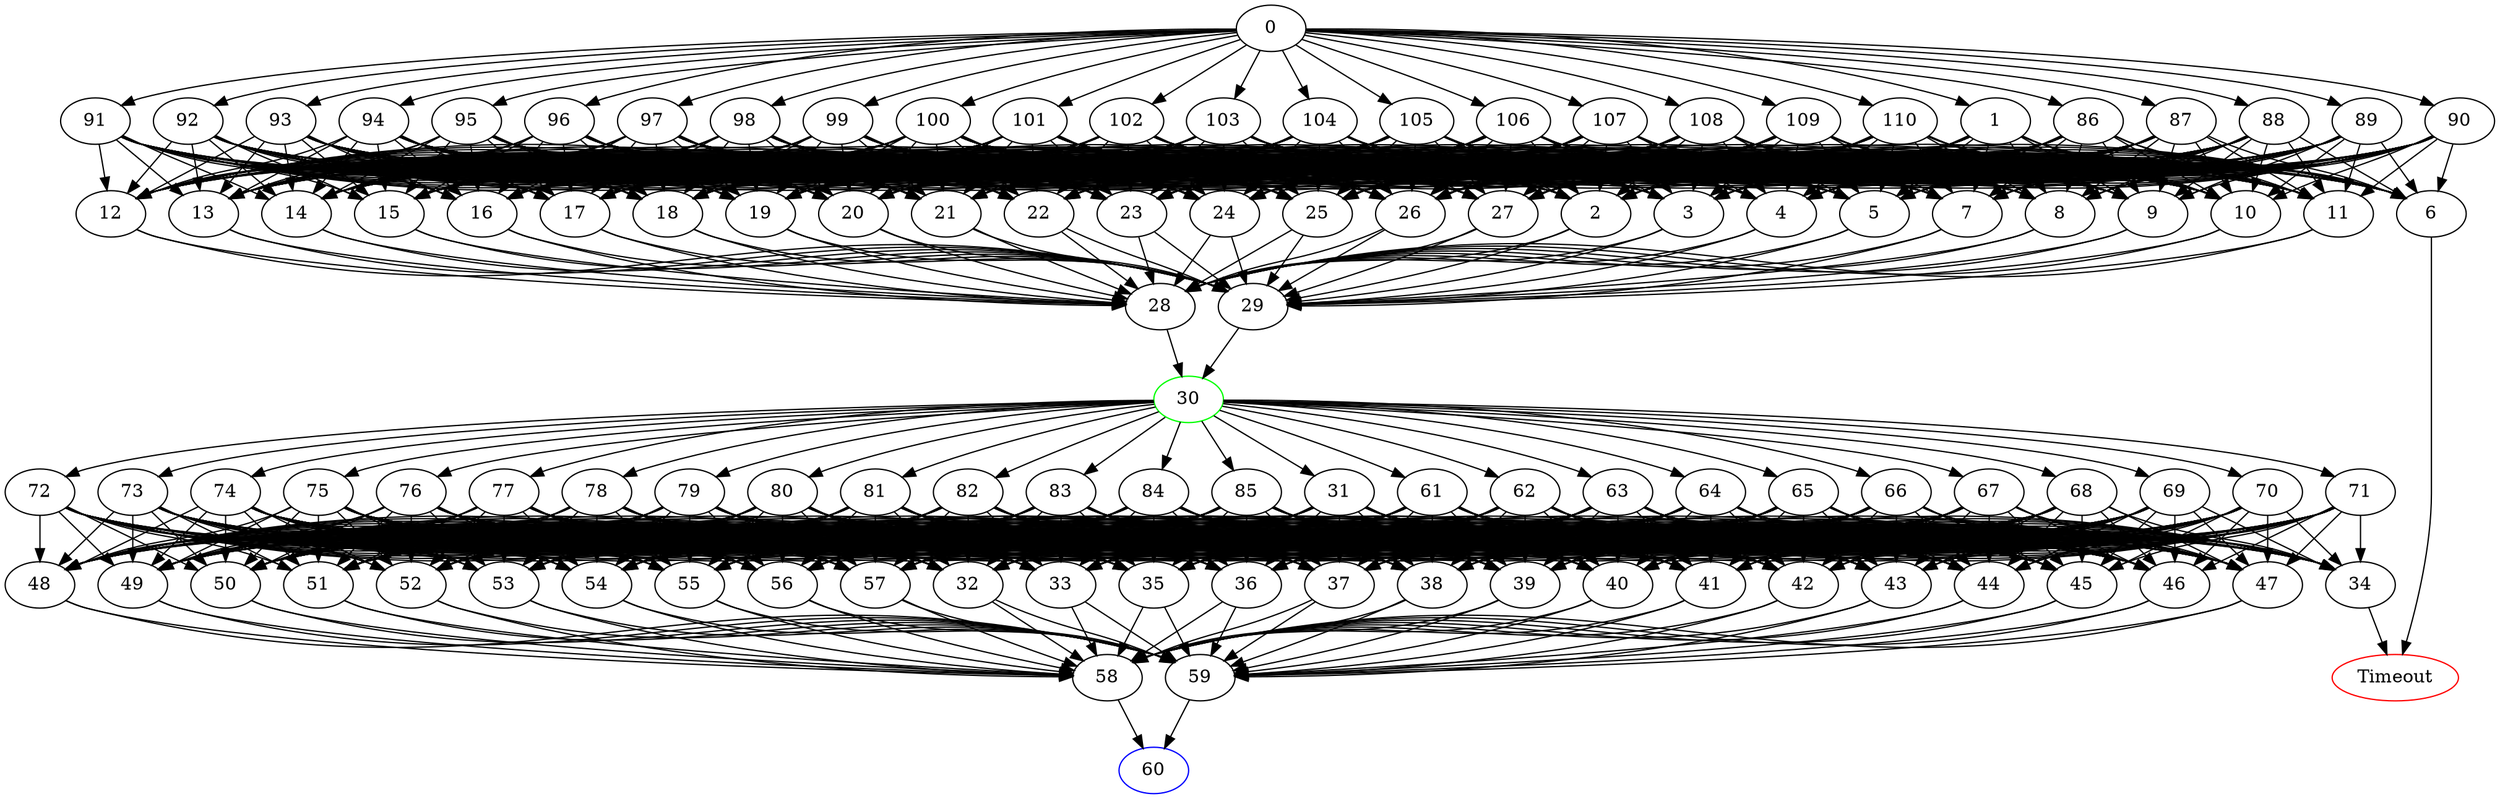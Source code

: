 digraph G {
	0 -> 1;
	0 -> 86;
	0 -> 87;
	0 -> 88;
	0 -> 89;
	0 -> 90;
	0 -> 91;
	0 -> 92;
	0 -> 93;
	0 -> 94;
	0 -> 95;
	0 -> 96;
	0 -> 97;
	0 -> 98;
	0 -> 99;
	0 -> 100;
	0 -> 101;
	0 -> 102;
	0 -> 103;
	0 -> 104;
	0 -> 105;
	0 -> 106;
	0 -> 107;
	0 -> 108;
	0 -> 109;
	0 -> 110;
	1 -> 2;
	1 -> 3;
	1 -> 4;
	1 -> 5;
	1 -> 6;
	1 -> 7;
	1 -> 8;
	1 -> 9;
	1 -> 10;
	1 -> 11;
	1 -> 12;
	1 -> 13;
	1 -> 14;
	1 -> 15;
	1 -> 16;
	1 -> 17;
	1 -> 18;
	1 -> 19;
	1 -> 20;
	1 -> 21;
	1 -> 22;
	1 -> 23;
	1 -> 24;
	1 -> 25;
	1 -> 26;
	1 -> 27;
	2 -> 28;
	2 -> 29;
	3 -> 28;
	3 -> 29;
	4 -> 28;
	4 -> 29;
	5 -> 28;
	5 -> 29;
	6 -> "Timeout";
Timeout [color=red];
	7 -> 28;
	7 -> 29;
	8 -> 28;
	8 -> 29;
	9 -> 28;
	9 -> 29;
	10 -> 28;
	10 -> 29;
	11 -> 28;
	11 -> 29;
	12 -> 28;
	12 -> 29;
	13 -> 28;
	13 -> 29;
	14 -> 28;
	14 -> 29;
	15 -> 28;
	15 -> 29;
	16 -> 28;
	16 -> 29;
	17 -> 28;
	17 -> 29;
	18 -> 28;
	18 -> 29;
	19 -> 28;
	19 -> 29;
	20 -> 28;
	20 -> 29;
	21 -> 28;
	21 -> 29;
	22 -> 28;
	22 -> 29;
	23 -> 28;
	23 -> 29;
	24 -> 28;
	24 -> 29;
	25 -> 28;
	25 -> 29;
	26 -> 28;
	26 -> 29;
	27 -> 28;
	27 -> 29;
	28 -> "30";
30 [color=green];
	29 -> "30";
30 [color=green];
	30 -> 31;
	30 -> 61;
	30 -> 62;
	30 -> 63;
	30 -> 64;
	30 -> 65;
	30 -> 66;
	30 -> 67;
	30 -> 68;
	30 -> 69;
	30 -> 70;
	30 -> 71;
	30 -> 72;
	30 -> 73;
	30 -> 74;
	30 -> 75;
	30 -> 76;
	30 -> 77;
	30 -> 78;
	30 -> 79;
	30 -> 80;
	30 -> 81;
	30 -> 82;
	30 -> 83;
	30 -> 84;
	30 -> 85;
	31 -> 32;
	31 -> 33;
	31 -> 34;
	31 -> 35;
	31 -> 36;
	31 -> 37;
	31 -> 38;
	31 -> 39;
	31 -> 40;
	31 -> 41;
	31 -> 42;
	31 -> 43;
	31 -> 44;
	31 -> 45;
	31 -> 46;
	31 -> 47;
	31 -> 48;
	31 -> 49;
	31 -> 50;
	31 -> 51;
	31 -> 52;
	31 -> 53;
	31 -> 54;
	31 -> 55;
	31 -> 56;
	31 -> 57;
	32 -> 58;
	32 -> 59;
	33 -> 58;
	33 -> 59;
	34 -> "Timeout";
Timeout [color=red];
	35 -> 58;
	35 -> 59;
	36 -> 58;
	36 -> 59;
	37 -> 58;
	37 -> 59;
	38 -> 58;
	38 -> 59;
	39 -> 58;
	39 -> 59;
	40 -> 58;
	40 -> 59;
	41 -> 58;
	41 -> 59;
	42 -> 58;
	42 -> 59;
	43 -> 58;
	43 -> 59;
	44 -> 58;
	44 -> 59;
	45 -> 58;
	45 -> 59;
	46 -> 58;
	46 -> 59;
	47 -> 58;
	47 -> 59;
	48 -> 58;
	48 -> 59;
	49 -> 58;
	49 -> 59;
	50 -> 58;
	50 -> 59;
	51 -> 58;
	51 -> 59;
	52 -> 58;
	52 -> 59;
	53 -> 58;
	53 -> 59;
	54 -> 58;
	54 -> 59;
	55 -> 58;
	55 -> 59;
	56 -> 58;
	56 -> 59;
	57 -> 58;
	57 -> 59;
	58 -> "60";
60 [color=blue];
	59 -> "60";
60 [color=blue];
	61 -> 32;
	61 -> 33;
	61 -> 34;
	61 -> 35;
	61 -> 36;
	61 -> 37;
	61 -> 38;
	61 -> 39;
	61 -> 40;
	61 -> 41;
	61 -> 42;
	61 -> 43;
	61 -> 44;
	61 -> 45;
	61 -> 46;
	61 -> 47;
	61 -> 48;
	61 -> 49;
	61 -> 50;
	61 -> 51;
	61 -> 52;
	61 -> 53;
	61 -> 54;
	61 -> 55;
	61 -> 56;
	61 -> 57;
	62 -> 32;
	62 -> 33;
	62 -> 34;
	62 -> 35;
	62 -> 36;
	62 -> 37;
	62 -> 38;
	62 -> 39;
	62 -> 40;
	62 -> 41;
	62 -> 42;
	62 -> 43;
	62 -> 44;
	62 -> 45;
	62 -> 46;
	62 -> 47;
	62 -> 48;
	62 -> 49;
	62 -> 50;
	62 -> 51;
	62 -> 52;
	62 -> 53;
	62 -> 54;
	62 -> 55;
	62 -> 56;
	62 -> 57;
	63 -> 32;
	63 -> 33;
	63 -> 34;
	63 -> 35;
	63 -> 36;
	63 -> 37;
	63 -> 38;
	63 -> 39;
	63 -> 40;
	63 -> 41;
	63 -> 42;
	63 -> 43;
	63 -> 44;
	63 -> 45;
	63 -> 46;
	63 -> 47;
	63 -> 48;
	63 -> 49;
	63 -> 50;
	63 -> 51;
	63 -> 52;
	63 -> 53;
	63 -> 54;
	63 -> 55;
	63 -> 56;
	63 -> 57;
	64 -> 32;
	64 -> 33;
	64 -> 34;
	64 -> 35;
	64 -> 36;
	64 -> 37;
	64 -> 38;
	64 -> 39;
	64 -> 40;
	64 -> 41;
	64 -> 42;
	64 -> 43;
	64 -> 44;
	64 -> 45;
	64 -> 46;
	64 -> 47;
	64 -> 48;
	64 -> 49;
	64 -> 50;
	64 -> 51;
	64 -> 52;
	64 -> 53;
	64 -> 54;
	64 -> 55;
	64 -> 56;
	64 -> 57;
	65 -> 32;
	65 -> 33;
	65 -> 34;
	65 -> 35;
	65 -> 36;
	65 -> 37;
	65 -> 38;
	65 -> 39;
	65 -> 40;
	65 -> 41;
	65 -> 42;
	65 -> 43;
	65 -> 44;
	65 -> 45;
	65 -> 46;
	65 -> 47;
	65 -> 48;
	65 -> 49;
	65 -> 50;
	65 -> 51;
	65 -> 52;
	65 -> 53;
	65 -> 54;
	65 -> 55;
	65 -> 56;
	65 -> 57;
	66 -> 32;
	66 -> 33;
	66 -> 34;
	66 -> 35;
	66 -> 36;
	66 -> 37;
	66 -> 38;
	66 -> 39;
	66 -> 40;
	66 -> 41;
	66 -> 42;
	66 -> 43;
	66 -> 44;
	66 -> 45;
	66 -> 46;
	66 -> 47;
	66 -> 48;
	66 -> 49;
	66 -> 50;
	66 -> 51;
	66 -> 52;
	66 -> 53;
	66 -> 54;
	66 -> 55;
	66 -> 56;
	66 -> 57;
	67 -> 32;
	67 -> 33;
	67 -> 34;
	67 -> 35;
	67 -> 36;
	67 -> 37;
	67 -> 38;
	67 -> 39;
	67 -> 40;
	67 -> 41;
	67 -> 42;
	67 -> 43;
	67 -> 44;
	67 -> 45;
	67 -> 46;
	67 -> 47;
	67 -> 48;
	67 -> 49;
	67 -> 50;
	67 -> 51;
	67 -> 52;
	67 -> 53;
	67 -> 54;
	67 -> 55;
	67 -> 56;
	67 -> 57;
	68 -> 32;
	68 -> 33;
	68 -> 34;
	68 -> 35;
	68 -> 36;
	68 -> 37;
	68 -> 38;
	68 -> 39;
	68 -> 40;
	68 -> 41;
	68 -> 42;
	68 -> 43;
	68 -> 44;
	68 -> 45;
	68 -> 46;
	68 -> 47;
	68 -> 48;
	68 -> 49;
	68 -> 50;
	68 -> 51;
	68 -> 52;
	68 -> 53;
	68 -> 54;
	68 -> 55;
	68 -> 56;
	68 -> 57;
	69 -> 32;
	69 -> 33;
	69 -> 34;
	69 -> 35;
	69 -> 36;
	69 -> 37;
	69 -> 38;
	69 -> 39;
	69 -> 40;
	69 -> 41;
	69 -> 42;
	69 -> 43;
	69 -> 44;
	69 -> 45;
	69 -> 46;
	69 -> 47;
	69 -> 48;
	69 -> 49;
	69 -> 50;
	69 -> 51;
	69 -> 52;
	69 -> 53;
	69 -> 54;
	69 -> 55;
	69 -> 56;
	69 -> 57;
	70 -> 32;
	70 -> 33;
	70 -> 34;
	70 -> 35;
	70 -> 36;
	70 -> 37;
	70 -> 38;
	70 -> 39;
	70 -> 40;
	70 -> 41;
	70 -> 42;
	70 -> 43;
	70 -> 44;
	70 -> 45;
	70 -> 46;
	70 -> 47;
	70 -> 48;
	70 -> 49;
	70 -> 50;
	70 -> 51;
	70 -> 52;
	70 -> 53;
	70 -> 54;
	70 -> 55;
	70 -> 56;
	70 -> 57;
	71 -> 32;
	71 -> 33;
	71 -> 34;
	71 -> 35;
	71 -> 36;
	71 -> 37;
	71 -> 38;
	71 -> 39;
	71 -> 40;
	71 -> 41;
	71 -> 42;
	71 -> 43;
	71 -> 44;
	71 -> 45;
	71 -> 46;
	71 -> 47;
	71 -> 48;
	71 -> 49;
	71 -> 50;
	71 -> 51;
	71 -> 52;
	71 -> 53;
	71 -> 54;
	71 -> 55;
	71 -> 56;
	71 -> 57;
	72 -> 32;
	72 -> 33;
	72 -> 34;
	72 -> 35;
	72 -> 36;
	72 -> 37;
	72 -> 38;
	72 -> 39;
	72 -> 40;
	72 -> 41;
	72 -> 42;
	72 -> 43;
	72 -> 44;
	72 -> 45;
	72 -> 46;
	72 -> 47;
	72 -> 48;
	72 -> 49;
	72 -> 50;
	72 -> 51;
	72 -> 52;
	72 -> 53;
	72 -> 54;
	72 -> 55;
	72 -> 56;
	72 -> 57;
	73 -> 32;
	73 -> 33;
	73 -> 34;
	73 -> 35;
	73 -> 36;
	73 -> 37;
	73 -> 38;
	73 -> 39;
	73 -> 40;
	73 -> 41;
	73 -> 42;
	73 -> 43;
	73 -> 44;
	73 -> 45;
	73 -> 46;
	73 -> 47;
	73 -> 48;
	73 -> 49;
	73 -> 50;
	73 -> 51;
	73 -> 52;
	73 -> 53;
	73 -> 54;
	73 -> 55;
	73 -> 56;
	73 -> 57;
	74 -> 32;
	74 -> 33;
	74 -> 34;
	74 -> 35;
	74 -> 36;
	74 -> 37;
	74 -> 38;
	74 -> 39;
	74 -> 40;
	74 -> 41;
	74 -> 42;
	74 -> 43;
	74 -> 44;
	74 -> 45;
	74 -> 46;
	74 -> 47;
	74 -> 48;
	74 -> 49;
	74 -> 50;
	74 -> 51;
	74 -> 52;
	74 -> 53;
	74 -> 54;
	74 -> 55;
	74 -> 56;
	74 -> 57;
	75 -> 32;
	75 -> 33;
	75 -> 34;
	75 -> 35;
	75 -> 36;
	75 -> 37;
	75 -> 38;
	75 -> 39;
	75 -> 40;
	75 -> 41;
	75 -> 42;
	75 -> 43;
	75 -> 44;
	75 -> 45;
	75 -> 46;
	75 -> 47;
	75 -> 48;
	75 -> 49;
	75 -> 50;
	75 -> 51;
	75 -> 52;
	75 -> 53;
	75 -> 54;
	75 -> 55;
	75 -> 56;
	75 -> 57;
	76 -> 32;
	76 -> 33;
	76 -> 34;
	76 -> 35;
	76 -> 36;
	76 -> 37;
	76 -> 38;
	76 -> 39;
	76 -> 40;
	76 -> 41;
	76 -> 42;
	76 -> 43;
	76 -> 44;
	76 -> 45;
	76 -> 46;
	76 -> 47;
	76 -> 48;
	76 -> 49;
	76 -> 50;
	76 -> 51;
	76 -> 52;
	76 -> 53;
	76 -> 54;
	76 -> 55;
	76 -> 56;
	76 -> 57;
	77 -> 32;
	77 -> 33;
	77 -> 34;
	77 -> 35;
	77 -> 36;
	77 -> 37;
	77 -> 38;
	77 -> 39;
	77 -> 40;
	77 -> 41;
	77 -> 42;
	77 -> 43;
	77 -> 44;
	77 -> 45;
	77 -> 46;
	77 -> 47;
	77 -> 48;
	77 -> 49;
	77 -> 50;
	77 -> 51;
	77 -> 52;
	77 -> 53;
	77 -> 54;
	77 -> 55;
	77 -> 56;
	77 -> 57;
	78 -> 32;
	78 -> 33;
	78 -> 34;
	78 -> 35;
	78 -> 36;
	78 -> 37;
	78 -> 38;
	78 -> 39;
	78 -> 40;
	78 -> 41;
	78 -> 42;
	78 -> 43;
	78 -> 44;
	78 -> 45;
	78 -> 46;
	78 -> 47;
	78 -> 48;
	78 -> 49;
	78 -> 50;
	78 -> 51;
	78 -> 52;
	78 -> 53;
	78 -> 54;
	78 -> 55;
	78 -> 56;
	78 -> 57;
	79 -> 32;
	79 -> 33;
	79 -> 34;
	79 -> 35;
	79 -> 36;
	79 -> 37;
	79 -> 38;
	79 -> 39;
	79 -> 40;
	79 -> 41;
	79 -> 42;
	79 -> 43;
	79 -> 44;
	79 -> 45;
	79 -> 46;
	79 -> 47;
	79 -> 48;
	79 -> 49;
	79 -> 50;
	79 -> 51;
	79 -> 52;
	79 -> 53;
	79 -> 54;
	79 -> 55;
	79 -> 56;
	79 -> 57;
	80 -> 32;
	80 -> 33;
	80 -> 34;
	80 -> 35;
	80 -> 36;
	80 -> 37;
	80 -> 38;
	80 -> 39;
	80 -> 40;
	80 -> 41;
	80 -> 42;
	80 -> 43;
	80 -> 44;
	80 -> 45;
	80 -> 46;
	80 -> 47;
	80 -> 48;
	80 -> 49;
	80 -> 50;
	80 -> 51;
	80 -> 52;
	80 -> 53;
	80 -> 54;
	80 -> 55;
	80 -> 56;
	80 -> 57;
	81 -> 32;
	81 -> 33;
	81 -> 34;
	81 -> 35;
	81 -> 36;
	81 -> 37;
	81 -> 38;
	81 -> 39;
	81 -> 40;
	81 -> 41;
	81 -> 42;
	81 -> 43;
	81 -> 44;
	81 -> 45;
	81 -> 46;
	81 -> 47;
	81 -> 48;
	81 -> 49;
	81 -> 50;
	81 -> 51;
	81 -> 52;
	81 -> 53;
	81 -> 54;
	81 -> 55;
	81 -> 56;
	81 -> 57;
	82 -> 32;
	82 -> 33;
	82 -> 34;
	82 -> 35;
	82 -> 36;
	82 -> 37;
	82 -> 38;
	82 -> 39;
	82 -> 40;
	82 -> 41;
	82 -> 42;
	82 -> 43;
	82 -> 44;
	82 -> 45;
	82 -> 46;
	82 -> 47;
	82 -> 48;
	82 -> 49;
	82 -> 50;
	82 -> 51;
	82 -> 52;
	82 -> 53;
	82 -> 54;
	82 -> 55;
	82 -> 56;
	82 -> 57;
	83 -> 32;
	83 -> 33;
	83 -> 34;
	83 -> 35;
	83 -> 36;
	83 -> 37;
	83 -> 38;
	83 -> 39;
	83 -> 40;
	83 -> 41;
	83 -> 42;
	83 -> 43;
	83 -> 44;
	83 -> 45;
	83 -> 46;
	83 -> 47;
	83 -> 48;
	83 -> 49;
	83 -> 50;
	83 -> 51;
	83 -> 52;
	83 -> 53;
	83 -> 54;
	83 -> 55;
	83 -> 56;
	83 -> 57;
	84 -> 32;
	84 -> 33;
	84 -> 34;
	84 -> 35;
	84 -> 36;
	84 -> 37;
	84 -> 38;
	84 -> 39;
	84 -> 40;
	84 -> 41;
	84 -> 42;
	84 -> 43;
	84 -> 44;
	84 -> 45;
	84 -> 46;
	84 -> 47;
	84 -> 48;
	84 -> 49;
	84 -> 50;
	84 -> 51;
	84 -> 52;
	84 -> 53;
	84 -> 54;
	84 -> 55;
	84 -> 56;
	84 -> 57;
	85 -> 32;
	85 -> 33;
	85 -> 34;
	85 -> 35;
	85 -> 36;
	85 -> 37;
	85 -> 38;
	85 -> 39;
	85 -> 40;
	85 -> 41;
	85 -> 42;
	85 -> 43;
	85 -> 44;
	85 -> 45;
	85 -> 46;
	85 -> 47;
	85 -> 48;
	85 -> 49;
	85 -> 50;
	85 -> 51;
	85 -> 52;
	85 -> 53;
	85 -> 54;
	85 -> 55;
	85 -> 56;
	85 -> 57;
	86 -> 2;
	86 -> 3;
	86 -> 4;
	86 -> 5;
	86 -> 6;
	86 -> 7;
	86 -> 8;
	86 -> 9;
	86 -> 10;
	86 -> 11;
	86 -> 12;
	86 -> 13;
	86 -> 14;
	86 -> 15;
	86 -> 16;
	86 -> 17;
	86 -> 18;
	86 -> 19;
	86 -> 20;
	86 -> 21;
	86 -> 22;
	86 -> 23;
	86 -> 24;
	86 -> 25;
	86 -> 26;
	86 -> 27;
	87 -> 2;
	87 -> 3;
	87 -> 4;
	87 -> 5;
	87 -> 6;
	87 -> 7;
	87 -> 8;
	87 -> 9;
	87 -> 10;
	87 -> 11;
	87 -> 12;
	87 -> 13;
	87 -> 14;
	87 -> 15;
	87 -> 16;
	87 -> 17;
	87 -> 18;
	87 -> 19;
	87 -> 20;
	87 -> 21;
	87 -> 22;
	87 -> 23;
	87 -> 24;
	87 -> 25;
	87 -> 26;
	87 -> 27;
	88 -> 2;
	88 -> 3;
	88 -> 4;
	88 -> 5;
	88 -> 6;
	88 -> 7;
	88 -> 8;
	88 -> 9;
	88 -> 10;
	88 -> 11;
	88 -> 12;
	88 -> 13;
	88 -> 14;
	88 -> 15;
	88 -> 16;
	88 -> 17;
	88 -> 18;
	88 -> 19;
	88 -> 20;
	88 -> 21;
	88 -> 22;
	88 -> 23;
	88 -> 24;
	88 -> 25;
	88 -> 26;
	88 -> 27;
	89 -> 2;
	89 -> 3;
	89 -> 4;
	89 -> 5;
	89 -> 6;
	89 -> 7;
	89 -> 8;
	89 -> 9;
	89 -> 10;
	89 -> 11;
	89 -> 12;
	89 -> 13;
	89 -> 14;
	89 -> 15;
	89 -> 16;
	89 -> 17;
	89 -> 18;
	89 -> 19;
	89 -> 20;
	89 -> 21;
	89 -> 22;
	89 -> 23;
	89 -> 24;
	89 -> 25;
	89 -> 26;
	89 -> 27;
	90 -> 2;
	90 -> 3;
	90 -> 4;
	90 -> 5;
	90 -> 6;
	90 -> 7;
	90 -> 8;
	90 -> 9;
	90 -> 10;
	90 -> 11;
	90 -> 12;
	90 -> 13;
	90 -> 14;
	90 -> 15;
	90 -> 16;
	90 -> 17;
	90 -> 18;
	90 -> 19;
	90 -> 20;
	90 -> 21;
	90 -> 22;
	90 -> 23;
	90 -> 24;
	90 -> 25;
	90 -> 26;
	90 -> 27;
	91 -> 2;
	91 -> 3;
	91 -> 4;
	91 -> 5;
	91 -> 6;
	91 -> 7;
	91 -> 8;
	91 -> 9;
	91 -> 10;
	91 -> 11;
	91 -> 12;
	91 -> 13;
	91 -> 14;
	91 -> 15;
	91 -> 16;
	91 -> 17;
	91 -> 18;
	91 -> 19;
	91 -> 20;
	91 -> 21;
	91 -> 22;
	91 -> 23;
	91 -> 24;
	91 -> 25;
	91 -> 26;
	91 -> 27;
	92 -> 2;
	92 -> 3;
	92 -> 4;
	92 -> 5;
	92 -> 6;
	92 -> 7;
	92 -> 8;
	92 -> 9;
	92 -> 10;
	92 -> 11;
	92 -> 12;
	92 -> 13;
	92 -> 14;
	92 -> 15;
	92 -> 16;
	92 -> 17;
	92 -> 18;
	92 -> 19;
	92 -> 20;
	92 -> 21;
	92 -> 22;
	92 -> 23;
	92 -> 24;
	92 -> 25;
	92 -> 26;
	92 -> 27;
	93 -> 2;
	93 -> 3;
	93 -> 4;
	93 -> 5;
	93 -> 6;
	93 -> 7;
	93 -> 8;
	93 -> 9;
	93 -> 10;
	93 -> 11;
	93 -> 12;
	93 -> 13;
	93 -> 14;
	93 -> 15;
	93 -> 16;
	93 -> 17;
	93 -> 18;
	93 -> 19;
	93 -> 20;
	93 -> 21;
	93 -> 22;
	93 -> 23;
	93 -> 24;
	93 -> 25;
	93 -> 26;
	93 -> 27;
	94 -> 2;
	94 -> 3;
	94 -> 4;
	94 -> 5;
	94 -> 6;
	94 -> 7;
	94 -> 8;
	94 -> 9;
	94 -> 10;
	94 -> 11;
	94 -> 12;
	94 -> 13;
	94 -> 14;
	94 -> 15;
	94 -> 16;
	94 -> 17;
	94 -> 18;
	94 -> 19;
	94 -> 20;
	94 -> 21;
	94 -> 22;
	94 -> 23;
	94 -> 24;
	94 -> 25;
	94 -> 26;
	94 -> 27;
	95 -> 2;
	95 -> 3;
	95 -> 4;
	95 -> 5;
	95 -> 6;
	95 -> 7;
	95 -> 8;
	95 -> 9;
	95 -> 10;
	95 -> 11;
	95 -> 12;
	95 -> 13;
	95 -> 14;
	95 -> 15;
	95 -> 16;
	95 -> 17;
	95 -> 18;
	95 -> 19;
	95 -> 20;
	95 -> 21;
	95 -> 22;
	95 -> 23;
	95 -> 24;
	95 -> 25;
	95 -> 26;
	95 -> 27;
	96 -> 2;
	96 -> 3;
	96 -> 4;
	96 -> 5;
	96 -> 6;
	96 -> 7;
	96 -> 8;
	96 -> 9;
	96 -> 10;
	96 -> 11;
	96 -> 12;
	96 -> 13;
	96 -> 14;
	96 -> 15;
	96 -> 16;
	96 -> 17;
	96 -> 18;
	96 -> 19;
	96 -> 20;
	96 -> 21;
	96 -> 22;
	96 -> 23;
	96 -> 24;
	96 -> 25;
	96 -> 26;
	96 -> 27;
	97 -> 2;
	97 -> 3;
	97 -> 4;
	97 -> 5;
	97 -> 6;
	97 -> 7;
	97 -> 8;
	97 -> 9;
	97 -> 10;
	97 -> 11;
	97 -> 12;
	97 -> 13;
	97 -> 14;
	97 -> 15;
	97 -> 16;
	97 -> 17;
	97 -> 18;
	97 -> 19;
	97 -> 20;
	97 -> 21;
	97 -> 22;
	97 -> 23;
	97 -> 24;
	97 -> 25;
	97 -> 26;
	97 -> 27;
	98 -> 2;
	98 -> 3;
	98 -> 4;
	98 -> 5;
	98 -> 6;
	98 -> 7;
	98 -> 8;
	98 -> 9;
	98 -> 10;
	98 -> 11;
	98 -> 12;
	98 -> 13;
	98 -> 14;
	98 -> 15;
	98 -> 16;
	98 -> 17;
	98 -> 18;
	98 -> 19;
	98 -> 20;
	98 -> 21;
	98 -> 22;
	98 -> 23;
	98 -> 24;
	98 -> 25;
	98 -> 26;
	98 -> 27;
	99 -> 2;
	99 -> 3;
	99 -> 4;
	99 -> 5;
	99 -> 6;
	99 -> 7;
	99 -> 8;
	99 -> 9;
	99 -> 10;
	99 -> 11;
	99 -> 12;
	99 -> 13;
	99 -> 14;
	99 -> 15;
	99 -> 16;
	99 -> 17;
	99 -> 18;
	99 -> 19;
	99 -> 20;
	99 -> 21;
	99 -> 22;
	99 -> 23;
	99 -> 24;
	99 -> 25;
	99 -> 26;
	99 -> 27;
	100 -> 2;
	100 -> 3;
	100 -> 4;
	100 -> 5;
	100 -> 6;
	100 -> 7;
	100 -> 8;
	100 -> 9;
	100 -> 10;
	100 -> 11;
	100 -> 12;
	100 -> 13;
	100 -> 14;
	100 -> 15;
	100 -> 16;
	100 -> 17;
	100 -> 18;
	100 -> 19;
	100 -> 20;
	100 -> 21;
	100 -> 22;
	100 -> 23;
	100 -> 24;
	100 -> 25;
	100 -> 26;
	100 -> 27;
	101 -> 2;
	101 -> 3;
	101 -> 4;
	101 -> 5;
	101 -> 6;
	101 -> 7;
	101 -> 8;
	101 -> 9;
	101 -> 10;
	101 -> 11;
	101 -> 12;
	101 -> 13;
	101 -> 14;
	101 -> 15;
	101 -> 16;
	101 -> 17;
	101 -> 18;
	101 -> 19;
	101 -> 20;
	101 -> 21;
	101 -> 22;
	101 -> 23;
	101 -> 24;
	101 -> 25;
	101 -> 26;
	101 -> 27;
	102 -> 2;
	102 -> 3;
	102 -> 4;
	102 -> 5;
	102 -> 6;
	102 -> 7;
	102 -> 8;
	102 -> 9;
	102 -> 10;
	102 -> 11;
	102 -> 12;
	102 -> 13;
	102 -> 14;
	102 -> 15;
	102 -> 16;
	102 -> 17;
	102 -> 18;
	102 -> 19;
	102 -> 20;
	102 -> 21;
	102 -> 22;
	102 -> 23;
	102 -> 24;
	102 -> 25;
	102 -> 26;
	102 -> 27;
	103 -> 2;
	103 -> 3;
	103 -> 4;
	103 -> 5;
	103 -> 6;
	103 -> 7;
	103 -> 8;
	103 -> 9;
	103 -> 10;
	103 -> 11;
	103 -> 12;
	103 -> 13;
	103 -> 14;
	103 -> 15;
	103 -> 16;
	103 -> 17;
	103 -> 18;
	103 -> 19;
	103 -> 20;
	103 -> 21;
	103 -> 22;
	103 -> 23;
	103 -> 24;
	103 -> 25;
	103 -> 26;
	103 -> 27;
	104 -> 2;
	104 -> 3;
	104 -> 4;
	104 -> 5;
	104 -> 6;
	104 -> 7;
	104 -> 8;
	104 -> 9;
	104 -> 10;
	104 -> 11;
	104 -> 12;
	104 -> 13;
	104 -> 14;
	104 -> 15;
	104 -> 16;
	104 -> 17;
	104 -> 18;
	104 -> 19;
	104 -> 20;
	104 -> 21;
	104 -> 22;
	104 -> 23;
	104 -> 24;
	104 -> 25;
	104 -> 26;
	104 -> 27;
	105 -> 2;
	105 -> 3;
	105 -> 4;
	105 -> 5;
	105 -> 6;
	105 -> 7;
	105 -> 8;
	105 -> 9;
	105 -> 10;
	105 -> 11;
	105 -> 12;
	105 -> 13;
	105 -> 14;
	105 -> 15;
	105 -> 16;
	105 -> 17;
	105 -> 18;
	105 -> 19;
	105 -> 20;
	105 -> 21;
	105 -> 22;
	105 -> 23;
	105 -> 24;
	105 -> 25;
	105 -> 26;
	105 -> 27;
	106 -> 2;
	106 -> 3;
	106 -> 4;
	106 -> 5;
	106 -> 6;
	106 -> 7;
	106 -> 8;
	106 -> 9;
	106 -> 10;
	106 -> 11;
	106 -> 12;
	106 -> 13;
	106 -> 14;
	106 -> 15;
	106 -> 16;
	106 -> 17;
	106 -> 18;
	106 -> 19;
	106 -> 20;
	106 -> 21;
	106 -> 22;
	106 -> 23;
	106 -> 24;
	106 -> 25;
	106 -> 26;
	106 -> 27;
	107 -> 2;
	107 -> 3;
	107 -> 4;
	107 -> 5;
	107 -> 6;
	107 -> 7;
	107 -> 8;
	107 -> 9;
	107 -> 10;
	107 -> 11;
	107 -> 12;
	107 -> 13;
	107 -> 14;
	107 -> 15;
	107 -> 16;
	107 -> 17;
	107 -> 18;
	107 -> 19;
	107 -> 20;
	107 -> 21;
	107 -> 22;
	107 -> 23;
	107 -> 24;
	107 -> 25;
	107 -> 26;
	107 -> 27;
	108 -> 2;
	108 -> 3;
	108 -> 4;
	108 -> 5;
	108 -> 6;
	108 -> 7;
	108 -> 8;
	108 -> 9;
	108 -> 10;
	108 -> 11;
	108 -> 12;
	108 -> 13;
	108 -> 14;
	108 -> 15;
	108 -> 16;
	108 -> 17;
	108 -> 18;
	108 -> 19;
	108 -> 20;
	108 -> 21;
	108 -> 22;
	108 -> 23;
	108 -> 24;
	108 -> 25;
	108 -> 26;
	108 -> 27;
	109 -> 2;
	109 -> 3;
	109 -> 4;
	109 -> 5;
	109 -> 6;
	109 -> 7;
	109 -> 8;
	109 -> 9;
	109 -> 10;
	109 -> 11;
	109 -> 12;
	109 -> 13;
	109 -> 14;
	109 -> 15;
	109 -> 16;
	109 -> 17;
	109 -> 18;
	109 -> 19;
	109 -> 20;
	109 -> 21;
	109 -> 22;
	109 -> 23;
	109 -> 24;
	109 -> 25;
	109 -> 26;
	109 -> 27;
	110 -> 2;
	110 -> 3;
	110 -> 4;
	110 -> 5;
	110 -> 6;
	110 -> 7;
	110 -> 8;
	110 -> 9;
	110 -> 10;
	110 -> 11;
	110 -> 12;
	110 -> 13;
	110 -> 14;
	110 -> 15;
	110 -> 16;
	110 -> 17;
	110 -> 18;
	110 -> 19;
	110 -> 20;
	110 -> 21;
	110 -> 22;
	110 -> 23;
	110 -> 24;
	110 -> 25;
	110 -> 26;
	110 -> 27;
}